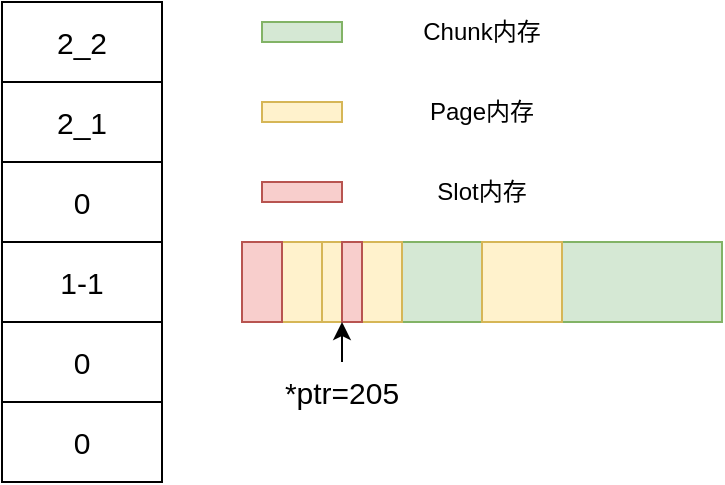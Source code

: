 <mxfile>
    <diagram id="4Jze_hzFDNwxFae50Id3" name="第 1 页">
        <mxGraphModel dx="938" dy="535" grid="1" gridSize="10" guides="1" tooltips="1" connect="1" arrows="1" fold="1" page="1" pageScale="1" pageWidth="827" pageHeight="1169" math="0" shadow="0">
            <root>
                <mxCell id="oKTXekkRCpzwNlFi2FN4-0"/>
                <mxCell id="oKTXekkRCpzwNlFi2FN4-1" parent="oKTXekkRCpzwNlFi2FN4-0"/>
                <mxCell id="Xuq4JL_K_6jXtnvFh5fP-0" value="" style="rounded=0;whiteSpace=wrap;html=1;fillColor=#d5e8d4;strokeColor=#82b366;" vertex="1" parent="oKTXekkRCpzwNlFi2FN4-1">
                    <mxGeometry x="200" y="360" width="240" height="40" as="geometry"/>
                </mxCell>
                <mxCell id="Xuq4JL_K_6jXtnvFh5fP-1" value="" style="rounded=0;whiteSpace=wrap;html=1;fillColor=#d5e8d4;strokeColor=#82b366;" vertex="1" parent="oKTXekkRCpzwNlFi2FN4-1">
                    <mxGeometry x="210" y="250" width="40" height="10" as="geometry"/>
                </mxCell>
                <mxCell id="Xuq4JL_K_6jXtnvFh5fP-2" value="" style="rounded=0;whiteSpace=wrap;html=1;fillColor=#fff2cc;strokeColor=#d6b656;" vertex="1" parent="oKTXekkRCpzwNlFi2FN4-1">
                    <mxGeometry x="200" y="360" width="40" height="40" as="geometry"/>
                </mxCell>
                <mxCell id="Xuq4JL_K_6jXtnvFh5fP-3" value="" style="rounded=0;whiteSpace=wrap;html=1;fillColor=#f8cecc;strokeColor=#b85450;" vertex="1" parent="oKTXekkRCpzwNlFi2FN4-1">
                    <mxGeometry x="200" y="360" width="20" height="40" as="geometry"/>
                </mxCell>
                <mxCell id="Xuq4JL_K_6jXtnvFh5fP-4" value="" style="rounded=0;whiteSpace=wrap;html=1;fillColor=#fff2cc;strokeColor=#d6b656;" vertex="1" parent="oKTXekkRCpzwNlFi2FN4-1">
                    <mxGeometry x="240" y="360" width="40" height="40" as="geometry"/>
                </mxCell>
                <mxCell id="Xuq4JL_K_6jXtnvFh5fP-5" value="" style="rounded=0;whiteSpace=wrap;html=1;fillColor=#f8cecc;strokeColor=#b85450;" vertex="1" parent="oKTXekkRCpzwNlFi2FN4-1">
                    <mxGeometry x="250" y="360" width="10" height="40" as="geometry"/>
                </mxCell>
                <mxCell id="Xuq4JL_K_6jXtnvFh5fP-6" value="" style="rounded=0;whiteSpace=wrap;html=1;fillColor=#fff2cc;strokeColor=#d6b656;" vertex="1" parent="oKTXekkRCpzwNlFi2FN4-1">
                    <mxGeometry x="320" y="360" width="40" height="40" as="geometry"/>
                </mxCell>
                <mxCell id="Xuq4JL_K_6jXtnvFh5fP-12" value="Chunk内存" style="text;html=1;strokeColor=none;fillColor=none;align=center;verticalAlign=middle;whiteSpace=wrap;rounded=0;" vertex="1" parent="oKTXekkRCpzwNlFi2FN4-1">
                    <mxGeometry x="260" y="240" width="120" height="30" as="geometry"/>
                </mxCell>
                <mxCell id="Xuq4JL_K_6jXtnvFh5fP-13" value="" style="rounded=0;whiteSpace=wrap;html=1;fillColor=#f8cecc;strokeColor=#b85450;" vertex="1" parent="oKTXekkRCpzwNlFi2FN4-1">
                    <mxGeometry x="210" y="330" width="40" height="10" as="geometry"/>
                </mxCell>
                <mxCell id="Xuq4JL_K_6jXtnvFh5fP-14" value="" style="rounded=0;whiteSpace=wrap;html=1;fillColor=#fff2cc;strokeColor=#d6b656;" vertex="1" parent="oKTXekkRCpzwNlFi2FN4-1">
                    <mxGeometry x="210" y="290" width="40" height="10" as="geometry"/>
                </mxCell>
                <mxCell id="Xuq4JL_K_6jXtnvFh5fP-16" value="Page内存" style="text;html=1;strokeColor=none;fillColor=none;align=center;verticalAlign=middle;whiteSpace=wrap;rounded=0;" vertex="1" parent="oKTXekkRCpzwNlFi2FN4-1">
                    <mxGeometry x="260" y="280" width="120" height="30" as="geometry"/>
                </mxCell>
                <mxCell id="Xuq4JL_K_6jXtnvFh5fP-17" value="Slot内存" style="text;html=1;strokeColor=none;fillColor=none;align=center;verticalAlign=middle;whiteSpace=wrap;rounded=0;" vertex="1" parent="oKTXekkRCpzwNlFi2FN4-1">
                    <mxGeometry x="260" y="320" width="120" height="30" as="geometry"/>
                </mxCell>
                <mxCell id="Xuq4JL_K_6jXtnvFh5fP-31" value="" style="rounded=0;whiteSpace=wrap;html=1;" vertex="1" parent="oKTXekkRCpzwNlFi2FN4-1">
                    <mxGeometry x="80" y="240" width="80" height="240" as="geometry"/>
                </mxCell>
                <mxCell id="Xuq4JL_K_6jXtnvFh5fP-32" value="&lt;font style=&quot;font-size: 15px&quot;&gt;2_2&lt;/font&gt;" style="rounded=0;whiteSpace=wrap;html=1;" vertex="1" parent="oKTXekkRCpzwNlFi2FN4-1">
                    <mxGeometry x="80" y="240" width="80" height="40" as="geometry"/>
                </mxCell>
                <mxCell id="Xuq4JL_K_6jXtnvFh5fP-33" value="2_1" style="rounded=0;whiteSpace=wrap;html=1;fontSize=15;fillColor=#FFFFFF;" vertex="1" parent="oKTXekkRCpzwNlFi2FN4-1">
                    <mxGeometry x="80" y="280" width="80" height="40" as="geometry"/>
                </mxCell>
                <mxCell id="Xuq4JL_K_6jXtnvFh5fP-34" value="0" style="rounded=0;whiteSpace=wrap;html=1;fontSize=15;fillColor=#FFFFFF;" vertex="1" parent="oKTXekkRCpzwNlFi2FN4-1">
                    <mxGeometry x="80" y="320" width="80" height="40" as="geometry"/>
                </mxCell>
                <mxCell id="Xuq4JL_K_6jXtnvFh5fP-35" value="1-1" style="rounded=0;whiteSpace=wrap;html=1;fontSize=15;fillColor=#FFFFFF;" vertex="1" parent="oKTXekkRCpzwNlFi2FN4-1">
                    <mxGeometry x="80" y="360" width="80" height="40" as="geometry"/>
                </mxCell>
                <mxCell id="Xuq4JL_K_6jXtnvFh5fP-36" value="0" style="rounded=0;whiteSpace=wrap;html=1;fontSize=15;fillColor=#FFFFFF;" vertex="1" parent="oKTXekkRCpzwNlFi2FN4-1">
                    <mxGeometry x="80" y="400" width="80" height="40" as="geometry"/>
                </mxCell>
                <mxCell id="Xuq4JL_K_6jXtnvFh5fP-37" value="0" style="rounded=0;whiteSpace=wrap;html=1;fontSize=15;fillColor=#FFFFFF;" vertex="1" parent="oKTXekkRCpzwNlFi2FN4-1">
                    <mxGeometry x="80" y="440" width="80" height="40" as="geometry"/>
                </mxCell>
                <mxCell id="Xuq4JL_K_6jXtnvFh5fP-41" value="" style="endArrow=classic;html=1;fontSize=15;entryX=0;entryY=1;entryDx=0;entryDy=0;" edge="1" parent="oKTXekkRCpzwNlFi2FN4-1" source="Xuq4JL_K_6jXtnvFh5fP-42" target="Xuq4JL_K_6jXtnvFh5fP-5">
                    <mxGeometry width="50" height="50" relative="1" as="geometry">
                        <mxPoint x="255" y="440" as="sourcePoint"/>
                        <mxPoint x="310" y="360" as="targetPoint"/>
                    </mxGeometry>
                </mxCell>
                <mxCell id="Xuq4JL_K_6jXtnvFh5fP-42" value="*ptr=205" style="text;html=1;strokeColor=none;fillColor=none;align=center;verticalAlign=middle;whiteSpace=wrap;rounded=0;fontSize=15;" vertex="1" parent="oKTXekkRCpzwNlFi2FN4-1">
                    <mxGeometry x="230" y="420" width="40" height="30" as="geometry"/>
                </mxCell>
            </root>
        </mxGraphModel>
    </diagram>
    <diagram id="srqvcAy_XOMKUpoQb4qz" name="第 2 页">
        <mxGraphModel dx="1133" dy="647" grid="1" gridSize="10" guides="1" tooltips="1" connect="1" arrows="1" fold="1" page="1" pageScale="1" pageWidth="827" pageHeight="1169" math="0" shadow="0">
            <root>
                <mxCell id="mBV_9iGOerFN8RgRmnWN-0"/>
                <mxCell id="mBV_9iGOerFN8RgRmnWN-1" parent="mBV_9iGOerFN8RgRmnWN-0"/>
                <mxCell id="ydSMaud5VAtaV8yBInLQ-0" value="&amp;nbsp; &amp;nbsp; &amp;nbsp; &amp;nbsp; &amp;nbsp; &amp;nbsp;······" style="rounded=0;whiteSpace=wrap;html=1;shadow=0;sketch=0;fontFamily=Comic Sans MS;fontSize=15;fontColor=#000000;fillColor=#FFFFFF;" parent="mBV_9iGOerFN8RgRmnWN-1" vertex="1">
                    <mxGeometry x="160" y="360" width="430" height="40" as="geometry"/>
                </mxCell>
                <mxCell id="ydSMaud5VAtaV8yBInLQ-1" value="0" style="rounded=0;whiteSpace=wrap;html=1;shadow=0;sketch=0;fontFamily=Comic Sans MS;fontSize=15;fontColor=#000000;fillColor=#FFFFFF;" parent="mBV_9iGOerFN8RgRmnWN-1" vertex="1">
                    <mxGeometry x="160" y="360" width="40" height="40" as="geometry"/>
                </mxCell>
                <mxCell id="ydSMaud5VAtaV8yBInLQ-2" value="1" style="rounded=0;whiteSpace=wrap;html=1;shadow=0;sketch=0;fontFamily=Comic Sans MS;fontSize=15;fontColor=#000000;fillColor=#FFFFFF;" parent="mBV_9iGOerFN8RgRmnWN-1" vertex="1">
                    <mxGeometry x="200" y="360" width="40" height="40" as="geometry"/>
                </mxCell>
                <mxCell id="ydSMaud5VAtaV8yBInLQ-3" value="0" style="rounded=0;whiteSpace=wrap;html=1;shadow=0;sketch=0;fontFamily=Comic Sans MS;fontSize=15;fontColor=#000000;fillColor=#FFFFFF;" parent="mBV_9iGOerFN8RgRmnWN-1" vertex="1">
                    <mxGeometry x="560" y="360" width="40" height="40" as="geometry"/>
                </mxCell>
                <mxCell id="ydSMaud5VAtaV8yBInLQ-4" value="0" style="rounded=0;whiteSpace=wrap;html=1;shadow=0;sketch=0;fontFamily=Comic Sans MS;fontSize=15;fontColor=#000000;fillColor=#FFFFFF;" parent="mBV_9iGOerFN8RgRmnWN-1" vertex="1">
                    <mxGeometry x="520" y="360" width="40" height="40" as="geometry"/>
                </mxCell>
                <mxCell id="ydSMaud5VAtaV8yBInLQ-5" value="0" style="rounded=0;whiteSpace=wrap;html=1;shadow=0;sketch=0;fontFamily=Comic Sans MS;fontSize=15;fontColor=#000000;fillColor=#FFFFFF;" parent="mBV_9iGOerFN8RgRmnWN-1" vertex="1">
                    <mxGeometry x="240" y="360" width="40" height="40" as="geometry"/>
                </mxCell>
                <mxCell id="ydSMaud5VAtaV8yBInLQ-6" value="0" style="rounded=0;whiteSpace=wrap;html=1;shadow=0;sketch=0;fontFamily=Comic Sans MS;fontSize=15;fontColor=#000000;fillColor=#FFFFFF;" parent="mBV_9iGOerFN8RgRmnWN-1" vertex="1">
                    <mxGeometry x="440" y="360" width="40" height="40" as="geometry"/>
                </mxCell>
                <mxCell id="ydSMaud5VAtaV8yBInLQ-7" value="1" style="rounded=0;whiteSpace=wrap;html=1;shadow=0;sketch=0;fontFamily=Comic Sans MS;fontSize=15;fontColor=#000000;fillColor=#FFFFFF;" parent="mBV_9iGOerFN8RgRmnWN-1" vertex="1">
                    <mxGeometry x="480" y="360" width="40" height="40" as="geometry"/>
                </mxCell>
                <mxCell id="ydSMaud5VAtaV8yBInLQ-8" value="0" style="rounded=0;whiteSpace=wrap;html=1;shadow=0;sketch=0;fontFamily=Comic Sans MS;fontSize=15;fontColor=#000000;fillColor=#FFFFFF;" parent="mBV_9iGOerFN8RgRmnWN-1" vertex="1">
                    <mxGeometry x="280" y="360" width="40" height="40" as="geometry"/>
                </mxCell>
                <mxCell id="ydSMaud5VAtaV8yBInLQ-9" value="ChunkObject-&amp;gt;free_map" style="text;html=1;strokeColor=none;fillColor=none;align=center;verticalAlign=middle;whiteSpace=wrap;rounded=0;shadow=0;sketch=0;fontFamily=Comic Sans MS;fontSize=14;fontColor=#000000;" parent="mBV_9iGOerFN8RgRmnWN-1" vertex="1">
                    <mxGeometry x="280" y="410" width="220" height="40" as="geometry"/>
                </mxCell>
                <mxCell id="ydSMaud5VAtaV8yBInLQ-10" value="1" style="rounded=0;whiteSpace=wrap;html=1;shadow=0;sketch=0;fontFamily=Comic Sans MS;fontSize=15;fontColor=#000000;fillColor=#FFFFFF;" parent="mBV_9iGOerFN8RgRmnWN-1" vertex="1">
                    <mxGeometry x="320" y="360" width="40" height="40" as="geometry"/>
                </mxCell>
            </root>
        </mxGraphModel>
    </diagram>
</mxfile>